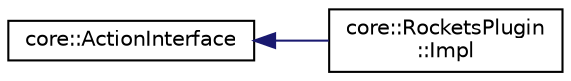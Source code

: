 digraph "Graphical Class Hierarchy"
{
 // LATEX_PDF_SIZE
  edge [fontname="Helvetica",fontsize="10",labelfontname="Helvetica",labelfontsize="10"];
  node [fontname="Helvetica",fontsize="10",shape=record];
  rankdir="LR";
  Node0 [label="core::ActionInterface",height=0.2,width=0.4,color="black", fillcolor="white", style="filled",URL="$d6/d1b/classcore_1_1ActionInterface.html",tooltip=" "];
  Node0 -> Node1 [dir="back",color="midnightblue",fontsize="10",style="solid",fontname="Helvetica"];
  Node1 [label="core::RocketsPlugin\l::Impl",height=0.2,width=0.4,color="black", fillcolor="white", style="filled",URL="$dc/dfa/classcore_1_1RocketsPlugin_1_1Impl.html",tooltip=" "];
}
